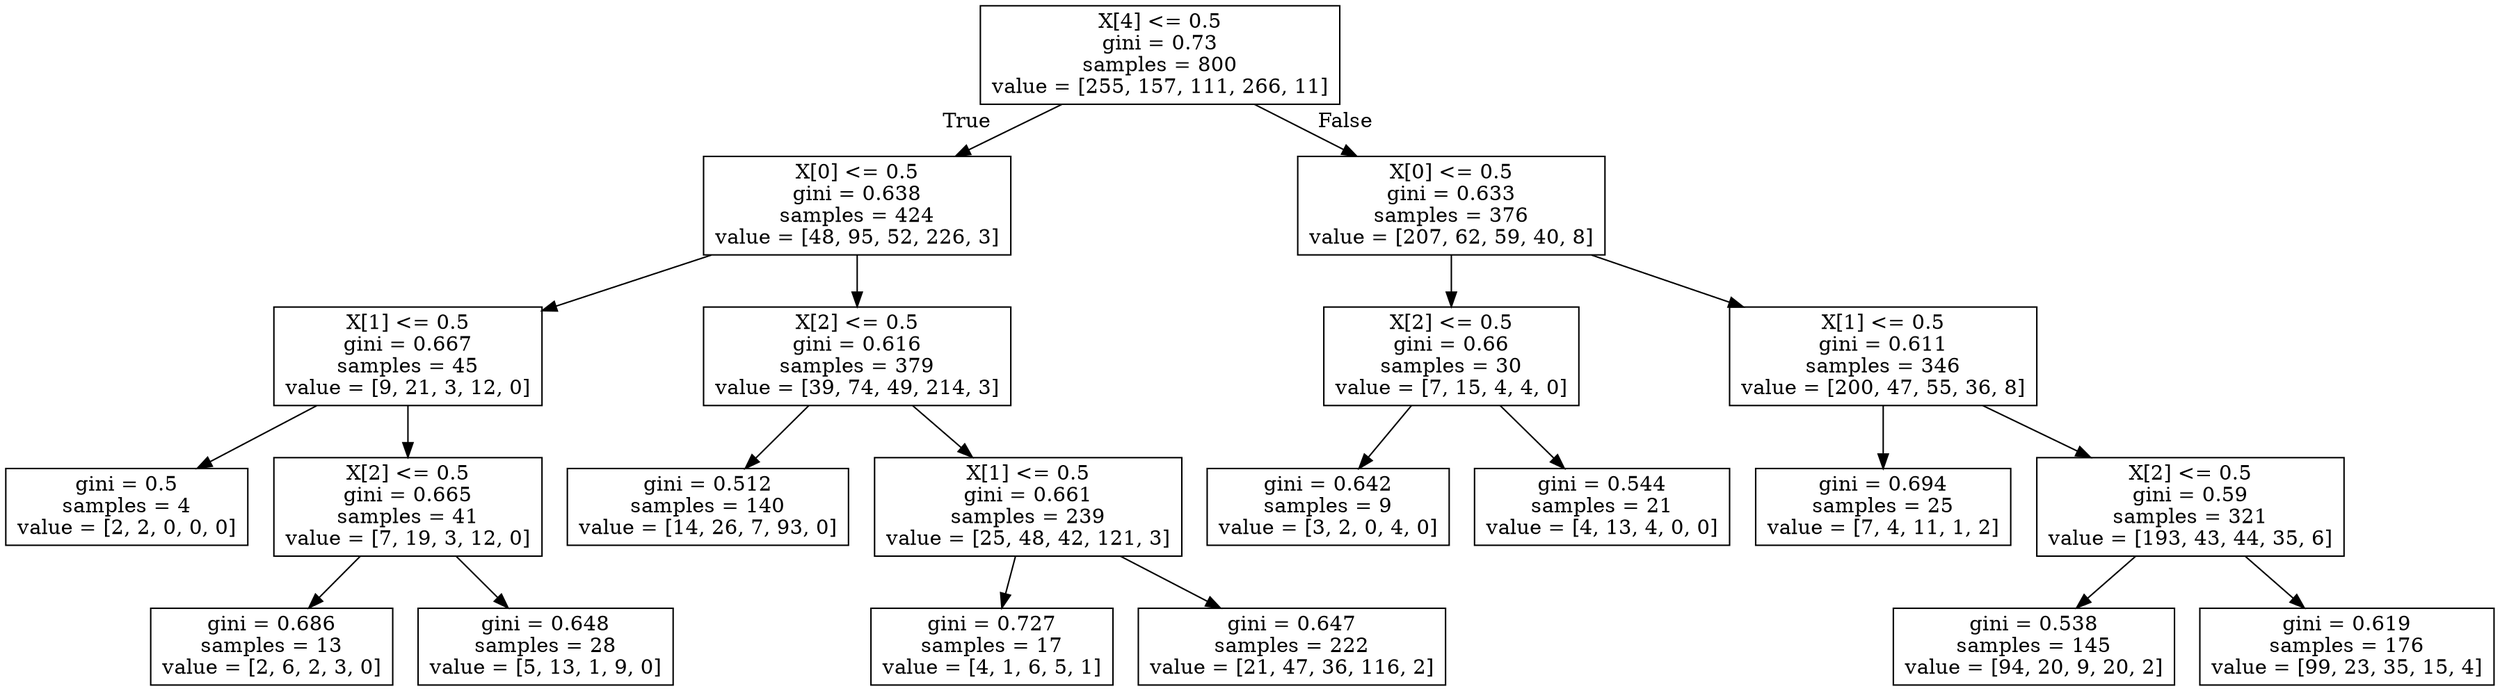 digraph Tree {
node [shape=box] ;
0 [label="X[4] <= 0.5\ngini = 0.73\nsamples = 800\nvalue = [255, 157, 111, 266, 11]"] ;
1 [label="X[0] <= 0.5\ngini = 0.638\nsamples = 424\nvalue = [48, 95, 52, 226, 3]"] ;
0 -> 1 [labeldistance=2.5, labelangle=45, headlabel="True"] ;
2 [label="X[1] <= 0.5\ngini = 0.667\nsamples = 45\nvalue = [9, 21, 3, 12, 0]"] ;
1 -> 2 ;
3 [label="gini = 0.5\nsamples = 4\nvalue = [2, 2, 0, 0, 0]"] ;
2 -> 3 ;
4 [label="X[2] <= 0.5\ngini = 0.665\nsamples = 41\nvalue = [7, 19, 3, 12, 0]"] ;
2 -> 4 ;
5 [label="gini = 0.686\nsamples = 13\nvalue = [2, 6, 2, 3, 0]"] ;
4 -> 5 ;
6 [label="gini = 0.648\nsamples = 28\nvalue = [5, 13, 1, 9, 0]"] ;
4 -> 6 ;
7 [label="X[2] <= 0.5\ngini = 0.616\nsamples = 379\nvalue = [39, 74, 49, 214, 3]"] ;
1 -> 7 ;
8 [label="gini = 0.512\nsamples = 140\nvalue = [14, 26, 7, 93, 0]"] ;
7 -> 8 ;
9 [label="X[1] <= 0.5\ngini = 0.661\nsamples = 239\nvalue = [25, 48, 42, 121, 3]"] ;
7 -> 9 ;
10 [label="gini = 0.727\nsamples = 17\nvalue = [4, 1, 6, 5, 1]"] ;
9 -> 10 ;
11 [label="gini = 0.647\nsamples = 222\nvalue = [21, 47, 36, 116, 2]"] ;
9 -> 11 ;
12 [label="X[0] <= 0.5\ngini = 0.633\nsamples = 376\nvalue = [207, 62, 59, 40, 8]"] ;
0 -> 12 [labeldistance=2.5, labelangle=-45, headlabel="False"] ;
13 [label="X[2] <= 0.5\ngini = 0.66\nsamples = 30\nvalue = [7, 15, 4, 4, 0]"] ;
12 -> 13 ;
14 [label="gini = 0.642\nsamples = 9\nvalue = [3, 2, 0, 4, 0]"] ;
13 -> 14 ;
15 [label="gini = 0.544\nsamples = 21\nvalue = [4, 13, 4, 0, 0]"] ;
13 -> 15 ;
16 [label="X[1] <= 0.5\ngini = 0.611\nsamples = 346\nvalue = [200, 47, 55, 36, 8]"] ;
12 -> 16 ;
17 [label="gini = 0.694\nsamples = 25\nvalue = [7, 4, 11, 1, 2]"] ;
16 -> 17 ;
18 [label="X[2] <= 0.5\ngini = 0.59\nsamples = 321\nvalue = [193, 43, 44, 35, 6]"] ;
16 -> 18 ;
19 [label="gini = 0.538\nsamples = 145\nvalue = [94, 20, 9, 20, 2]"] ;
18 -> 19 ;
20 [label="gini = 0.619\nsamples = 176\nvalue = [99, 23, 35, 15, 4]"] ;
18 -> 20 ;
}